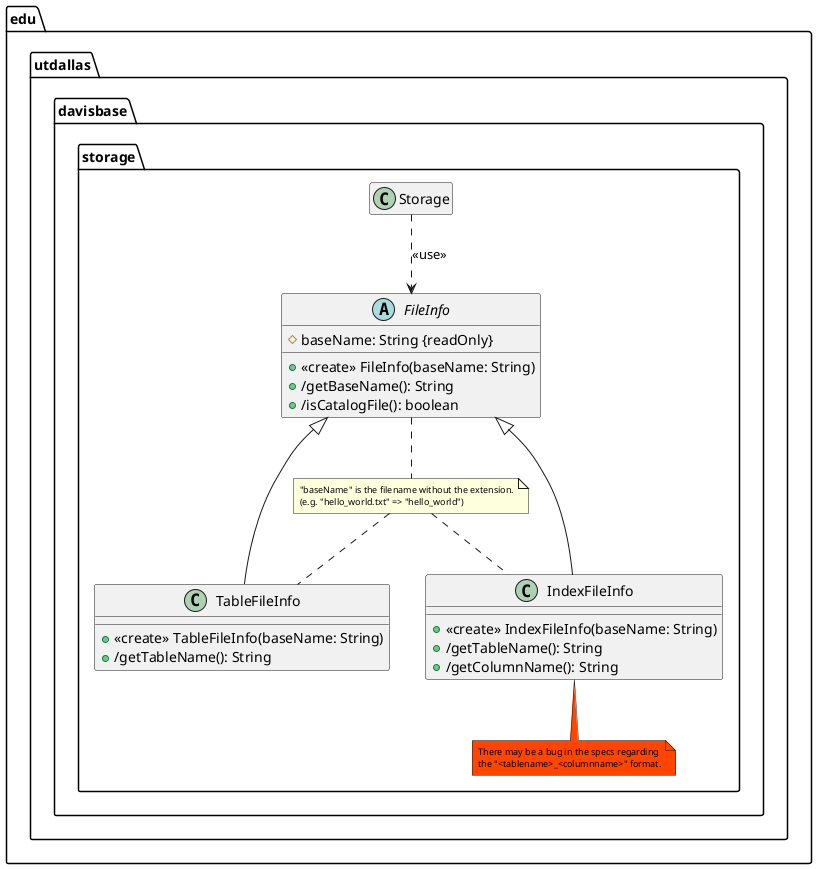 @startuml edu.utdallas.davisbase.storage.FileInfo

package edu.utdallas.davisbase.storage {

  Storage ..> FileInfo : <<use>>
  hide Storage fields
  hide Storage methods

  abstract FileInfo {
    #baseName: String {readOnly}
    +<<create>> FileInfo(baseName: String)
    +/getBaseName(): String
    +/isCatalogFile(): boolean
  }

  FileInfo <|-- TableFileInfo
  class TableFileInfo {
    +<<create>> TableFileInfo(baseName: String)
    +/getTableName(): String
  }

  FileInfo <|-- IndexFileInfo
  class IndexFileInfo {
    +<<create>> IndexFileInfo(baseName: String)
    +/getTableName(): String
    +/getColumnName(): String
  }
  note bottom #OrangeRed
    <size:9>There may be a bug in the specs regarding</size>
    <size:9>the "<tablename>_<columnname>" format.</size>
  end note

  note as BaseNameNote
    <size:9>"baseName" is the filename without the extension.</size>
    <size:9>(e.g. "hello_world.txt" => "hello_world")</size>
  end note
  FileInfo .. BaseNameNote
  BaseNameNote .. TableFileInfo
  BaseNameNote .. IndexFileInfo

}

@enduml
